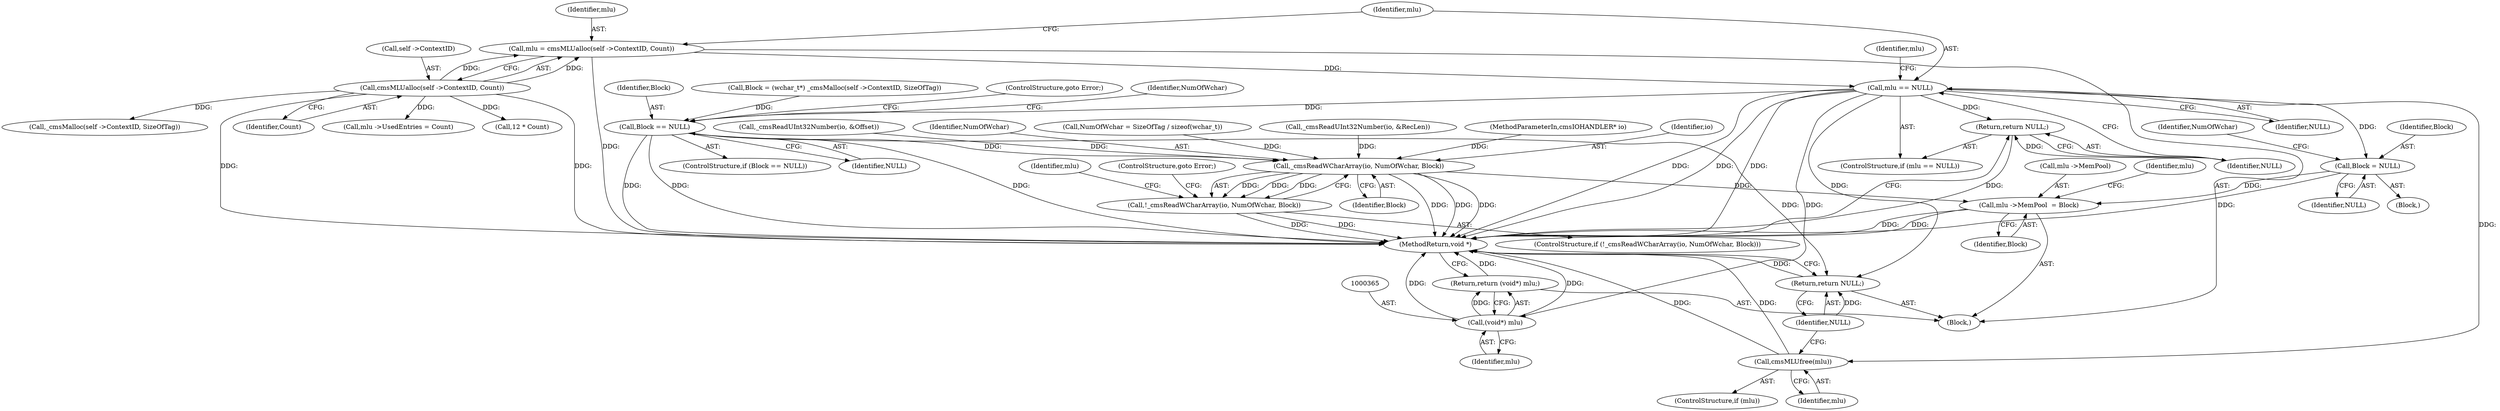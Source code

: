 digraph "0_Little-CMS_5ca71a7bc18b6897ab21d815d15e218e204581e2@pointer" {
"1000159" [label="(Call,mlu == NULL)"];
"1000151" [label="(Call,mlu = cmsMLUalloc(self ->ContextID, Count))"];
"1000153" [label="(Call,cmsMLUalloc(self ->ContextID, Count))"];
"1000162" [label="(Return,return NULL;)"];
"1000309" [label="(Call,Block = NULL)"];
"1000344" [label="(Call,mlu ->MemPool  = Block)"];
"1000327" [label="(Call,Block == NULL)"];
"1000339" [label="(Call,_cmsReadWCharArray(io, NumOfWchar, Block))"];
"1000338" [label="(Call,!_cmsReadWCharArray(io, NumOfWchar, Block))"];
"1000372" [label="(Return,return NULL;)"];
"1000364" [label="(Call,(void*) mlu)"];
"1000363" [label="(Return,return (void*) mlu;)"];
"1000370" [label="(Call,cmsMLUfree(mlu))"];
"1000343" [label="(ControlStructure,goto Error;)"];
"1000326" [label="(ControlStructure,if (Block == NULL))"];
"1000102" [label="(MethodParameterIn,cmsIOHANDLER* io)"];
"1000368" [label="(ControlStructure,if (mlu))"];
"1000308" [label="(Block,)"];
"1000163" [label="(Identifier,NULL)"];
"1000151" [label="(Call,mlu = cmsMLUalloc(self ->ContextID, Count))"];
"1000332" [label="(Identifier,NumOfWchar)"];
"1000157" [label="(Identifier,Count)"];
"1000340" [label="(Identifier,io)"];
"1000371" [label="(Identifier,mlu)"];
"1000166" [label="(Identifier,mlu)"];
"1000225" [label="(Call,_cmsReadUInt32Number(io, &Offset))"];
"1000311" [label="(Identifier,NULL)"];
"1000363" [label="(Return,return (void*) mlu;)"];
"1000328" [label="(Identifier,Block)"];
"1000346" [label="(Identifier,mlu)"];
"1000342" [label="(Identifier,Block)"];
"1000152" [label="(Identifier,mlu)"];
"1000370" [label="(Call,cmsMLUfree(mlu))"];
"1000345" [label="(Call,mlu ->MemPool)"];
"1000159" [label="(Call,mlu == NULL)"];
"1000366" [label="(Identifier,mlu)"];
"1000339" [label="(Call,_cmsReadWCharArray(io, NumOfWchar, Block))"];
"1000172" [label="(Call,12 * Count)"];
"1000161" [label="(Identifier,NULL)"];
"1000310" [label="(Identifier,Block)"];
"1000158" [label="(ControlStructure,if (mlu == NULL))"];
"1000344" [label="(Call,mlu ->MemPool  = Block)"];
"1000348" [label="(Identifier,Block)"];
"1000313" [label="(Identifier,NumOfWchar)"];
"1000317" [label="(Call,Block = (wchar_t*) _cmsMalloc(self ->ContextID, SizeOfTag))"];
"1000372" [label="(Return,return NULL;)"];
"1000364" [label="(Call,(void*) mlu)"];
"1000337" [label="(ControlStructure,if (!_cmsReadWCharArray(io, NumOfWchar, Block)))"];
"1000321" [label="(Call,_cmsMalloc(self ->ContextID, SizeOfTag))"];
"1000341" [label="(Identifier,NumOfWchar)"];
"1000330" [label="(ControlStructure,goto Error;)"];
"1000351" [label="(Identifier,mlu)"];
"1000329" [label="(Identifier,NULL)"];
"1000154" [label="(Call,self ->ContextID)"];
"1000160" [label="(Identifier,mlu)"];
"1000162" [label="(Return,return NULL;)"];
"1000164" [label="(Call,mlu ->UsedEntries = Count)"];
"1000338" [label="(Call,!_cmsReadWCharArray(io, NumOfWchar, Block))"];
"1000331" [label="(Call,NumOfWchar = SizeOfTag / sizeof(wchar_t))"];
"1000373" [label="(Identifier,NULL)"];
"1000309" [label="(Call,Block = NULL)"];
"1000132" [label="(Call,_cmsReadUInt32Number(io, &RecLen))"];
"1000153" [label="(Call,cmsMLUalloc(self ->ContextID, Count))"];
"1000374" [label="(MethodReturn,void *)"];
"1000327" [label="(Call,Block == NULL)"];
"1000105" [label="(Block,)"];
"1000159" -> "1000158"  [label="AST: "];
"1000159" -> "1000161"  [label="CFG: "];
"1000160" -> "1000159"  [label="AST: "];
"1000161" -> "1000159"  [label="AST: "];
"1000163" -> "1000159"  [label="CFG: "];
"1000166" -> "1000159"  [label="CFG: "];
"1000159" -> "1000374"  [label="DDG: "];
"1000159" -> "1000374"  [label="DDG: "];
"1000159" -> "1000374"  [label="DDG: "];
"1000151" -> "1000159"  [label="DDG: "];
"1000159" -> "1000162"  [label="DDG: "];
"1000159" -> "1000309"  [label="DDG: "];
"1000159" -> "1000327"  [label="DDG: "];
"1000159" -> "1000364"  [label="DDG: "];
"1000159" -> "1000370"  [label="DDG: "];
"1000159" -> "1000372"  [label="DDG: "];
"1000151" -> "1000105"  [label="AST: "];
"1000151" -> "1000153"  [label="CFG: "];
"1000152" -> "1000151"  [label="AST: "];
"1000153" -> "1000151"  [label="AST: "];
"1000160" -> "1000151"  [label="CFG: "];
"1000151" -> "1000374"  [label="DDG: "];
"1000153" -> "1000151"  [label="DDG: "];
"1000153" -> "1000151"  [label="DDG: "];
"1000153" -> "1000157"  [label="CFG: "];
"1000154" -> "1000153"  [label="AST: "];
"1000157" -> "1000153"  [label="AST: "];
"1000153" -> "1000374"  [label="DDG: "];
"1000153" -> "1000374"  [label="DDG: "];
"1000153" -> "1000164"  [label="DDG: "];
"1000153" -> "1000172"  [label="DDG: "];
"1000153" -> "1000321"  [label="DDG: "];
"1000162" -> "1000158"  [label="AST: "];
"1000162" -> "1000163"  [label="CFG: "];
"1000163" -> "1000162"  [label="AST: "];
"1000374" -> "1000162"  [label="CFG: "];
"1000162" -> "1000374"  [label="DDG: "];
"1000163" -> "1000162"  [label="DDG: "];
"1000309" -> "1000308"  [label="AST: "];
"1000309" -> "1000311"  [label="CFG: "];
"1000310" -> "1000309"  [label="AST: "];
"1000311" -> "1000309"  [label="AST: "];
"1000313" -> "1000309"  [label="CFG: "];
"1000309" -> "1000374"  [label="DDG: "];
"1000309" -> "1000344"  [label="DDG: "];
"1000344" -> "1000105"  [label="AST: "];
"1000344" -> "1000348"  [label="CFG: "];
"1000345" -> "1000344"  [label="AST: "];
"1000348" -> "1000344"  [label="AST: "];
"1000351" -> "1000344"  [label="CFG: "];
"1000344" -> "1000374"  [label="DDG: "];
"1000344" -> "1000374"  [label="DDG: "];
"1000339" -> "1000344"  [label="DDG: "];
"1000327" -> "1000326"  [label="AST: "];
"1000327" -> "1000329"  [label="CFG: "];
"1000328" -> "1000327"  [label="AST: "];
"1000329" -> "1000327"  [label="AST: "];
"1000330" -> "1000327"  [label="CFG: "];
"1000332" -> "1000327"  [label="CFG: "];
"1000327" -> "1000374"  [label="DDG: "];
"1000327" -> "1000374"  [label="DDG: "];
"1000327" -> "1000374"  [label="DDG: "];
"1000317" -> "1000327"  [label="DDG: "];
"1000327" -> "1000339"  [label="DDG: "];
"1000327" -> "1000372"  [label="DDG: "];
"1000339" -> "1000338"  [label="AST: "];
"1000339" -> "1000342"  [label="CFG: "];
"1000340" -> "1000339"  [label="AST: "];
"1000341" -> "1000339"  [label="AST: "];
"1000342" -> "1000339"  [label="AST: "];
"1000338" -> "1000339"  [label="CFG: "];
"1000339" -> "1000374"  [label="DDG: "];
"1000339" -> "1000374"  [label="DDG: "];
"1000339" -> "1000374"  [label="DDG: "];
"1000339" -> "1000338"  [label="DDG: "];
"1000339" -> "1000338"  [label="DDG: "];
"1000339" -> "1000338"  [label="DDG: "];
"1000225" -> "1000339"  [label="DDG: "];
"1000132" -> "1000339"  [label="DDG: "];
"1000102" -> "1000339"  [label="DDG: "];
"1000331" -> "1000339"  [label="DDG: "];
"1000338" -> "1000337"  [label="AST: "];
"1000343" -> "1000338"  [label="CFG: "];
"1000346" -> "1000338"  [label="CFG: "];
"1000338" -> "1000374"  [label="DDG: "];
"1000338" -> "1000374"  [label="DDG: "];
"1000372" -> "1000105"  [label="AST: "];
"1000372" -> "1000373"  [label="CFG: "];
"1000373" -> "1000372"  [label="AST: "];
"1000374" -> "1000372"  [label="CFG: "];
"1000372" -> "1000374"  [label="DDG: "];
"1000373" -> "1000372"  [label="DDG: "];
"1000364" -> "1000363"  [label="AST: "];
"1000364" -> "1000366"  [label="CFG: "];
"1000365" -> "1000364"  [label="AST: "];
"1000366" -> "1000364"  [label="AST: "];
"1000363" -> "1000364"  [label="CFG: "];
"1000364" -> "1000374"  [label="DDG: "];
"1000364" -> "1000374"  [label="DDG: "];
"1000364" -> "1000363"  [label="DDG: "];
"1000363" -> "1000105"  [label="AST: "];
"1000374" -> "1000363"  [label="CFG: "];
"1000363" -> "1000374"  [label="DDG: "];
"1000370" -> "1000368"  [label="AST: "];
"1000370" -> "1000371"  [label="CFG: "];
"1000371" -> "1000370"  [label="AST: "];
"1000373" -> "1000370"  [label="CFG: "];
"1000370" -> "1000374"  [label="DDG: "];
"1000370" -> "1000374"  [label="DDG: "];
}

